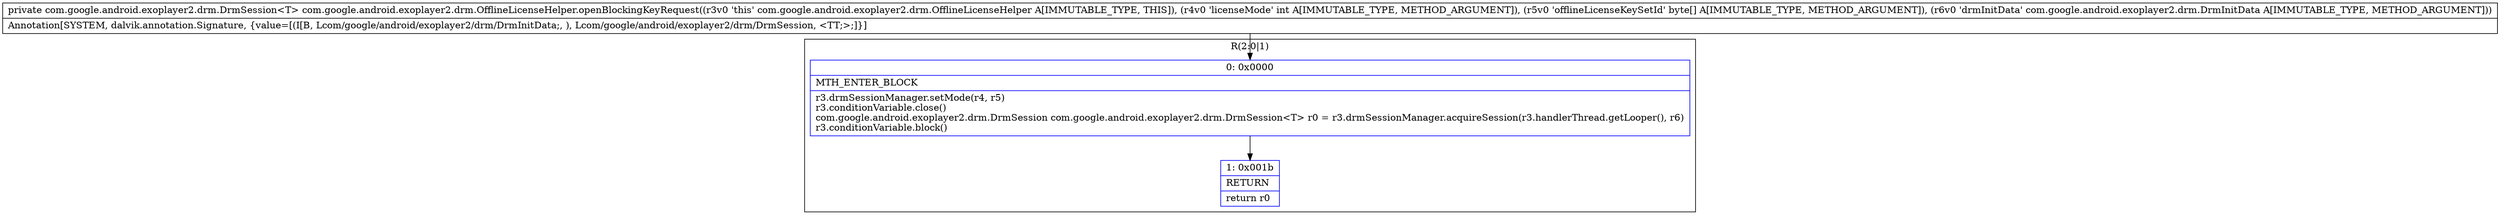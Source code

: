 digraph "CFG forcom.google.android.exoplayer2.drm.OfflineLicenseHelper.openBlockingKeyRequest(I[BLcom\/google\/android\/exoplayer2\/drm\/DrmInitData;)Lcom\/google\/android\/exoplayer2\/drm\/DrmSession;" {
subgraph cluster_Region_297408789 {
label = "R(2:0|1)";
node [shape=record,color=blue];
Node_0 [shape=record,label="{0\:\ 0x0000|MTH_ENTER_BLOCK\l|r3.drmSessionManager.setMode(r4, r5)\lr3.conditionVariable.close()\lcom.google.android.exoplayer2.drm.DrmSession com.google.android.exoplayer2.drm.DrmSession\<T\> r0 = r3.drmSessionManager.acquireSession(r3.handlerThread.getLooper(), r6)\lr3.conditionVariable.block()\l}"];
Node_1 [shape=record,label="{1\:\ 0x001b|RETURN\l|return r0\l}"];
}
MethodNode[shape=record,label="{private com.google.android.exoplayer2.drm.DrmSession\<T\> com.google.android.exoplayer2.drm.OfflineLicenseHelper.openBlockingKeyRequest((r3v0 'this' com.google.android.exoplayer2.drm.OfflineLicenseHelper A[IMMUTABLE_TYPE, THIS]), (r4v0 'licenseMode' int A[IMMUTABLE_TYPE, METHOD_ARGUMENT]), (r5v0 'offlineLicenseKeySetId' byte[] A[IMMUTABLE_TYPE, METHOD_ARGUMENT]), (r6v0 'drmInitData' com.google.android.exoplayer2.drm.DrmInitData A[IMMUTABLE_TYPE, METHOD_ARGUMENT]))  | Annotation[SYSTEM, dalvik.annotation.Signature, \{value=[(I[B, Lcom\/google\/android\/exoplayer2\/drm\/DrmInitData;, ), Lcom\/google\/android\/exoplayer2\/drm\/DrmSession, \<TT;\>;]\}]\l}"];
MethodNode -> Node_0;
Node_0 -> Node_1;
}

